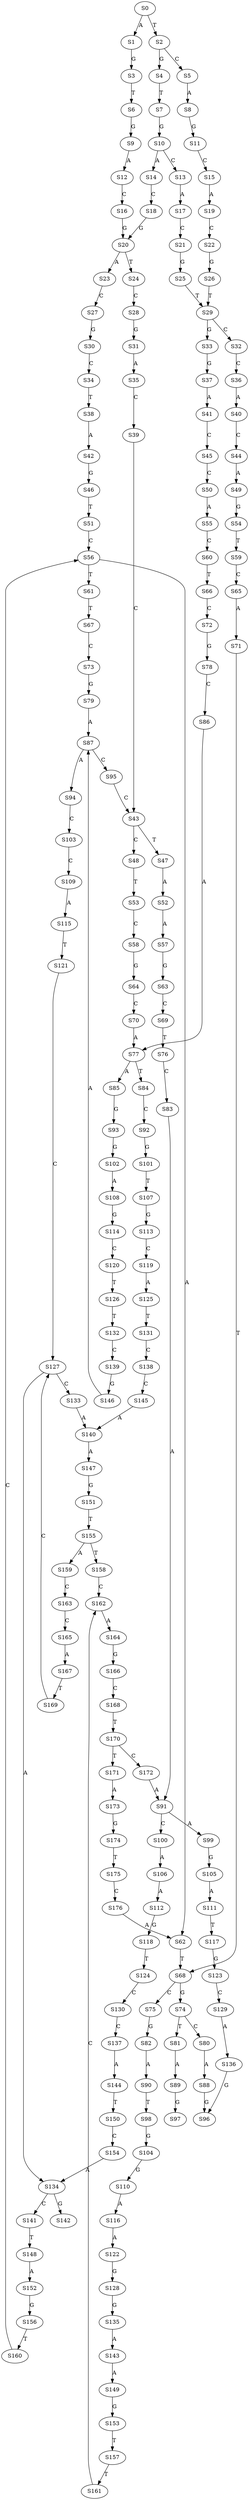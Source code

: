 strict digraph  {
	S0 -> S1 [ label = A ];
	S0 -> S2 [ label = T ];
	S1 -> S3 [ label = G ];
	S2 -> S4 [ label = G ];
	S2 -> S5 [ label = C ];
	S3 -> S6 [ label = T ];
	S4 -> S7 [ label = T ];
	S5 -> S8 [ label = A ];
	S6 -> S9 [ label = G ];
	S7 -> S10 [ label = G ];
	S8 -> S11 [ label = G ];
	S9 -> S12 [ label = A ];
	S10 -> S13 [ label = C ];
	S10 -> S14 [ label = A ];
	S11 -> S15 [ label = C ];
	S12 -> S16 [ label = C ];
	S13 -> S17 [ label = A ];
	S14 -> S18 [ label = C ];
	S15 -> S19 [ label = A ];
	S16 -> S20 [ label = G ];
	S17 -> S21 [ label = C ];
	S18 -> S20 [ label = G ];
	S19 -> S22 [ label = C ];
	S20 -> S23 [ label = A ];
	S20 -> S24 [ label = T ];
	S21 -> S25 [ label = G ];
	S22 -> S26 [ label = G ];
	S23 -> S27 [ label = C ];
	S24 -> S28 [ label = C ];
	S25 -> S29 [ label = T ];
	S26 -> S29 [ label = T ];
	S27 -> S30 [ label = G ];
	S28 -> S31 [ label = G ];
	S29 -> S32 [ label = C ];
	S29 -> S33 [ label = G ];
	S30 -> S34 [ label = C ];
	S31 -> S35 [ label = A ];
	S32 -> S36 [ label = C ];
	S33 -> S37 [ label = G ];
	S34 -> S38 [ label = T ];
	S35 -> S39 [ label = C ];
	S36 -> S40 [ label = A ];
	S37 -> S41 [ label = A ];
	S38 -> S42 [ label = A ];
	S39 -> S43 [ label = C ];
	S40 -> S44 [ label = C ];
	S41 -> S45 [ label = C ];
	S42 -> S46 [ label = G ];
	S43 -> S47 [ label = T ];
	S43 -> S48 [ label = C ];
	S44 -> S49 [ label = A ];
	S45 -> S50 [ label = C ];
	S46 -> S51 [ label = T ];
	S47 -> S52 [ label = A ];
	S48 -> S53 [ label = T ];
	S49 -> S54 [ label = G ];
	S50 -> S55 [ label = A ];
	S51 -> S56 [ label = C ];
	S52 -> S57 [ label = A ];
	S53 -> S58 [ label = C ];
	S54 -> S59 [ label = T ];
	S55 -> S60 [ label = C ];
	S56 -> S61 [ label = T ];
	S56 -> S62 [ label = A ];
	S57 -> S63 [ label = G ];
	S58 -> S64 [ label = G ];
	S59 -> S65 [ label = C ];
	S60 -> S66 [ label = T ];
	S61 -> S67 [ label = T ];
	S62 -> S68 [ label = T ];
	S63 -> S69 [ label = C ];
	S64 -> S70 [ label = C ];
	S65 -> S71 [ label = A ];
	S66 -> S72 [ label = C ];
	S67 -> S73 [ label = C ];
	S68 -> S74 [ label = G ];
	S68 -> S75 [ label = C ];
	S69 -> S76 [ label = T ];
	S70 -> S77 [ label = A ];
	S71 -> S68 [ label = T ];
	S72 -> S78 [ label = G ];
	S73 -> S79 [ label = G ];
	S74 -> S80 [ label = C ];
	S74 -> S81 [ label = T ];
	S75 -> S82 [ label = G ];
	S76 -> S83 [ label = C ];
	S77 -> S84 [ label = T ];
	S77 -> S85 [ label = A ];
	S78 -> S86 [ label = C ];
	S79 -> S87 [ label = A ];
	S80 -> S88 [ label = A ];
	S81 -> S89 [ label = A ];
	S82 -> S90 [ label = A ];
	S83 -> S91 [ label = A ];
	S84 -> S92 [ label = C ];
	S85 -> S93 [ label = G ];
	S86 -> S77 [ label = A ];
	S87 -> S94 [ label = A ];
	S87 -> S95 [ label = C ];
	S88 -> S96 [ label = G ];
	S89 -> S97 [ label = G ];
	S90 -> S98 [ label = T ];
	S91 -> S99 [ label = A ];
	S91 -> S100 [ label = C ];
	S92 -> S101 [ label = G ];
	S93 -> S102 [ label = G ];
	S94 -> S103 [ label = C ];
	S95 -> S43 [ label = C ];
	S98 -> S104 [ label = G ];
	S99 -> S105 [ label = G ];
	S100 -> S106 [ label = A ];
	S101 -> S107 [ label = T ];
	S102 -> S108 [ label = A ];
	S103 -> S109 [ label = C ];
	S104 -> S110 [ label = G ];
	S105 -> S111 [ label = A ];
	S106 -> S112 [ label = A ];
	S107 -> S113 [ label = G ];
	S108 -> S114 [ label = G ];
	S109 -> S115 [ label = A ];
	S110 -> S116 [ label = A ];
	S111 -> S117 [ label = T ];
	S112 -> S118 [ label = G ];
	S113 -> S119 [ label = C ];
	S114 -> S120 [ label = C ];
	S115 -> S121 [ label = T ];
	S116 -> S122 [ label = A ];
	S117 -> S123 [ label = G ];
	S118 -> S124 [ label = T ];
	S119 -> S125 [ label = A ];
	S120 -> S126 [ label = T ];
	S121 -> S127 [ label = C ];
	S122 -> S128 [ label = G ];
	S123 -> S129 [ label = C ];
	S124 -> S130 [ label = C ];
	S125 -> S131 [ label = T ];
	S126 -> S132 [ label = T ];
	S127 -> S133 [ label = C ];
	S127 -> S134 [ label = A ];
	S128 -> S135 [ label = G ];
	S129 -> S136 [ label = A ];
	S130 -> S137 [ label = C ];
	S131 -> S138 [ label = C ];
	S132 -> S139 [ label = C ];
	S133 -> S140 [ label = A ];
	S134 -> S141 [ label = C ];
	S134 -> S142 [ label = G ];
	S135 -> S143 [ label = A ];
	S136 -> S96 [ label = G ];
	S137 -> S144 [ label = A ];
	S138 -> S145 [ label = C ];
	S139 -> S146 [ label = G ];
	S140 -> S147 [ label = A ];
	S141 -> S148 [ label = T ];
	S143 -> S149 [ label = A ];
	S144 -> S150 [ label = T ];
	S145 -> S140 [ label = A ];
	S146 -> S87 [ label = A ];
	S147 -> S151 [ label = G ];
	S148 -> S152 [ label = A ];
	S149 -> S153 [ label = G ];
	S150 -> S154 [ label = C ];
	S151 -> S155 [ label = T ];
	S152 -> S156 [ label = G ];
	S153 -> S157 [ label = T ];
	S154 -> S134 [ label = A ];
	S155 -> S158 [ label = T ];
	S155 -> S159 [ label = A ];
	S156 -> S160 [ label = T ];
	S157 -> S161 [ label = T ];
	S158 -> S162 [ label = C ];
	S159 -> S163 [ label = C ];
	S160 -> S56 [ label = C ];
	S161 -> S162 [ label = C ];
	S162 -> S164 [ label = A ];
	S163 -> S165 [ label = C ];
	S164 -> S166 [ label = G ];
	S165 -> S167 [ label = A ];
	S166 -> S168 [ label = C ];
	S167 -> S169 [ label = T ];
	S168 -> S170 [ label = T ];
	S169 -> S127 [ label = C ];
	S170 -> S171 [ label = T ];
	S170 -> S172 [ label = C ];
	S171 -> S173 [ label = A ];
	S172 -> S91 [ label = A ];
	S173 -> S174 [ label = G ];
	S174 -> S175 [ label = T ];
	S175 -> S176 [ label = C ];
	S176 -> S62 [ label = A ];
}
